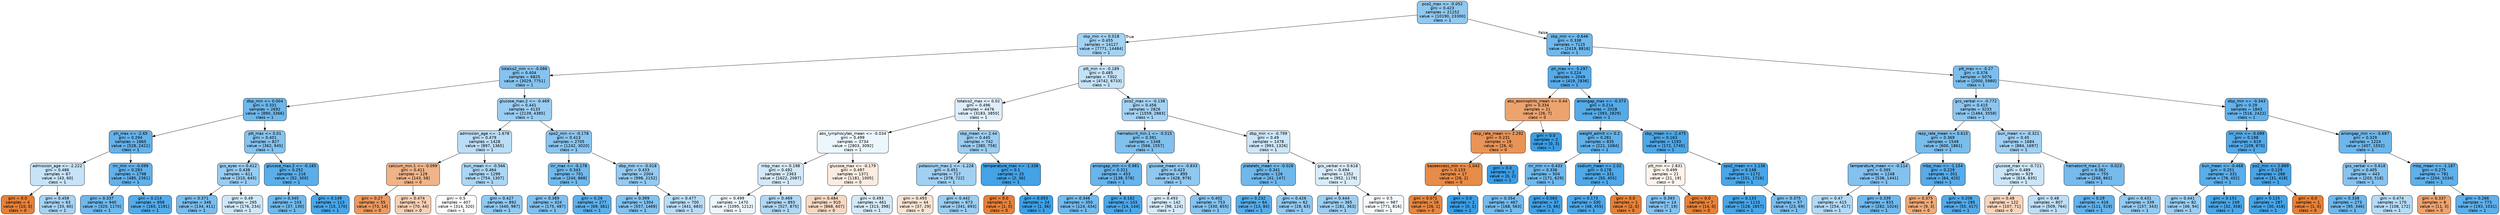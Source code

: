 digraph Tree {
node [shape=box, style="filled, rounded", color="black", fontname="helvetica"] ;
edge [fontname="helvetica"] ;
0 [label="pco2_max <= -0.052\ngini = 0.423\nsamples = 21252\nvalue = [10190, 23300]\nclass = 1", fillcolor="#90c8f0"] ;
1 [label="sbp_min <= 0.018\ngini = 0.455\nsamples = 14127\nvalue = [7771, 14484]\nclass = 1", fillcolor="#a3d2f3"] ;
0 -> 1 [labeldistance=2.5, labelangle=45, headlabel="True"] ;
2 [label="totalco2_min <= -0.086\ngini = 0.404\nsamples = 6825\nvalue = [3029, 7751]\nclass = 1", fillcolor="#86c3ef"] ;
1 -> 2 ;
3 [label="dbp_min <= 0.004\ngini = 0.331\nsamples = 2692\nvalue = [890, 3366]\nclass = 1", fillcolor="#6db7ec"] ;
2 -> 3 ;
4 [label="ph_max <= -2.65\ngini = 0.294\nsamples = 1865\nvalue = [528, 2421]\nclass = 1", fillcolor="#64b2eb"] ;
3 -> 4 ;
5 [label="admission_age <= -2.222\ngini = 0.486\nsamples = 67\nvalue = [43, 60]\nclass = 1", fillcolor="#c7e3f8"] ;
4 -> 5 ;
6 [label="gini = 0.0\nsamples = 4\nvalue = [10, 0]\nclass = 0", fillcolor="#e58139"] ;
5 -> 6 ;
7 [label="gini = 0.458\nsamples = 63\nvalue = [33, 60]\nclass = 1", fillcolor="#a6d3f3"] ;
5 -> 7 ;
8 [label="inr_min <= -0.099\ngini = 0.283\nsamples = 1798\nvalue = [485, 2361]\nclass = 1", fillcolor="#62b1ea"] ;
4 -> 8 ;
9 [label="gini = 0.337\nsamples = 940\nvalue = [320, 1170]\nclass = 1", fillcolor="#6fb8ec"] ;
8 -> 9 ;
10 [label="gini = 0.214\nsamples = 858\nvalue = [165, 1191]\nclass = 1", fillcolor="#54abe9"] ;
8 -> 10 ;
11 [label="ptt_max <= 0.01\ngini = 0.401\nsamples = 827\nvalue = [362, 945]\nclass = 1", fillcolor="#85c3ef"] ;
3 -> 11 ;
12 [label="gcs_eyes <= 0.412\ngini = 0.438\nsamples = 611\nvalue = [310, 645]\nclass = 1", fillcolor="#98ccf1"] ;
11 -> 12 ;
13 [label="gini = 0.371\nsamples = 346\nvalue = [134, 411]\nclass = 1", fillcolor="#7abded"] ;
12 -> 13 ;
14 [label="gini = 0.49\nsamples = 265\nvalue = [176, 234]\nclass = 1", fillcolor="#cee7f9"] ;
12 -> 14 ;
15 [label="glucose_max.2 <= -0.185\ngini = 0.252\nsamples = 216\nvalue = [52, 300]\nclass = 1", fillcolor="#5baeea"] ;
11 -> 15 ;
16 [label="gini = 0.345\nsamples = 103\nvalue = [37, 130]\nclass = 1", fillcolor="#71b9ec"] ;
15 -> 16 ;
17 [label="gini = 0.149\nsamples = 113\nvalue = [15, 170]\nclass = 1", fillcolor="#4aa6e7"] ;
15 -> 17 ;
18 [label="glucose_max.2 <= -0.469\ngini = 0.441\nsamples = 4133\nvalue = [2139, 4385]\nclass = 1", fillcolor="#9acdf2"] ;
2 -> 18 ;
19 [label="admission_age <= -1.678\ngini = 0.479\nsamples = 1428\nvalue = [897, 1365]\nclass = 1", fillcolor="#bbddf6"] ;
18 -> 19 ;
20 [label="calcium_min.1 <= -0.099\ngini = 0.411\nsamples = 129\nvalue = [143, 58]\nclass = 0", fillcolor="#f0b489"] ;
19 -> 20 ;
21 [label="gini = 0.27\nsamples = 55\nvalue = [73, 14]\nclass = 0", fillcolor="#ea995f"] ;
20 -> 21 ;
22 [label="gini = 0.474\nsamples = 74\nvalue = [70, 44]\nclass = 0", fillcolor="#f5d0b5"] ;
20 -> 22 ;
23 [label="bun_mean <= -0.566\ngini = 0.464\nsamples = 1299\nvalue = [754, 1307]\nclass = 1", fillcolor="#abd6f4"] ;
19 -> 23 ;
24 [label="gini = 0.5\nsamples = 407\nvalue = [314, 320]\nclass = 1", fillcolor="#fbfdff"] ;
23 -> 24 ;
25 [label="gini = 0.427\nsamples = 892\nvalue = [440, 987]\nclass = 1", fillcolor="#91c9f1"] ;
23 -> 25 ;
26 [label="spo2_min <= -0.178\ngini = 0.413\nsamples = 2705\nvalue = [1242, 3020]\nclass = 1", fillcolor="#8ac5f0"] ;
18 -> 26 ;
27 [label="inr_max <= -0.178\ngini = 0.343\nsamples = 701\nvalue = [244, 868]\nclass = 1", fillcolor="#71b9ec"] ;
26 -> 27 ;
28 [label="gini = 0.389\nsamples = 424\nvalue = [175, 487]\nclass = 1", fillcolor="#80c0ee"] ;
27 -> 28 ;
29 [label="gini = 0.26\nsamples = 277\nvalue = [69, 381]\nclass = 1", fillcolor="#5dafea"] ;
27 -> 29 ;
30 [label="dbp_min <= -0.018\ngini = 0.433\nsamples = 2004\nvalue = [998, 2152]\nclass = 1", fillcolor="#95caf1"] ;
26 -> 30 ;
31 [label="gini = 0.399\nsamples = 1304\nvalue = [557, 1469]\nclass = 1", fillcolor="#84c2ef"] ;
30 -> 31 ;
32 [label="gini = 0.477\nsamples = 700\nvalue = [441, 683]\nclass = 1", fillcolor="#b9dcf6"] ;
30 -> 32 ;
33 [label="ptt_min <= -0.189\ngini = 0.485\nsamples = 7302\nvalue = [4742, 6733]\nclass = 1", fillcolor="#c4e2f7"] ;
1 -> 33 ;
34 [label="totalco2_max <= 0.02\ngini = 0.496\nsamples = 4476\nvalue = [3183, 3850]\nclass = 1", fillcolor="#ddeefa"] ;
33 -> 34 ;
35 [label="abs_lymphocytes_mean <= -0.034\ngini = 0.499\nsamples = 3734\nvalue = [2803, 3092]\nclass = 1", fillcolor="#ecf6fd"] ;
34 -> 35 ;
36 [label="mbp_max <= 0.198\ngini = 0.492\nsamples = 2363\nvalue = [1622, 2087]\nclass = 1", fillcolor="#d3e9f9"] ;
35 -> 36 ;
37 [label="gini = 0.499\nsamples = 1470\nvalue = [1095, 1212]\nclass = 1", fillcolor="#ecf6fc"] ;
36 -> 37 ;
38 [label="gini = 0.469\nsamples = 893\nvalue = [527, 875]\nclass = 1", fillcolor="#b0d8f5"] ;
36 -> 38 ;
39 [label="glucose_max <= -0.179\ngini = 0.497\nsamples = 1371\nvalue = [1181, 1005]\nclass = 0", fillcolor="#fbece1"] ;
35 -> 39 ;
40 [label="gini = 0.484\nsamples = 910\nvalue = [868, 607]\nclass = 0", fillcolor="#f7d9c3"] ;
39 -> 40 ;
41 [label="gini = 0.493\nsamples = 461\nvalue = [313, 398]\nclass = 1", fillcolor="#d5eaf9"] ;
39 -> 41 ;
42 [label="sbp_mean <= 2.44\ngini = 0.445\nsamples = 742\nvalue = [380, 758]\nclass = 1", fillcolor="#9ccef2"] ;
34 -> 42 ;
43 [label="potassium_max.1 <= -1.228\ngini = 0.451\nsamples = 717\nvalue = [378, 722]\nclass = 1", fillcolor="#a1d0f3"] ;
42 -> 43 ;
44 [label="gini = 0.493\nsamples = 44\nvalue = [37, 29]\nclass = 0", fillcolor="#f9e4d4"] ;
43 -> 44 ;
45 [label="gini = 0.442\nsamples = 673\nvalue = [341, 693]\nclass = 1", fillcolor="#9acdf2"] ;
43 -> 45 ;
46 [label="temperature_max <= -1.338\ngini = 0.1\nsamples = 25\nvalue = [2, 36]\nclass = 1", fillcolor="#44a2e6"] ;
42 -> 46 ;
47 [label="gini = 0.0\nsamples = 1\nvalue = [1, 0]\nclass = 0", fillcolor="#e58139"] ;
46 -> 47 ;
48 [label="gini = 0.053\nsamples = 24\nvalue = [1, 36]\nclass = 1", fillcolor="#3ea0e6"] ;
46 -> 48 ;
49 [label="pco2_max <= -0.138\ngini = 0.456\nsamples = 2826\nvalue = [1559, 2883]\nclass = 1", fillcolor="#a4d2f3"] ;
33 -> 49 ;
50 [label="hematocrit_min.1 <= -0.515\ngini = 0.391\nsamples = 1348\nvalue = [566, 1557]\nclass = 1", fillcolor="#81c1ee"] ;
49 -> 50 ;
51 [label="aniongap_min <= 0.981\ngini = 0.311\nsamples = 453\nvalue = [138, 578]\nclass = 1", fillcolor="#68b4eb"] ;
50 -> 51 ;
52 [label="gini = 0.346\nsamples = 350\nvalue = [124, 434]\nclass = 1", fillcolor="#72b9ec"] ;
51 -> 52 ;
53 [label="gini = 0.162\nsamples = 103\nvalue = [14, 144]\nclass = 1", fillcolor="#4ca7e8"] ;
51 -> 53 ;
54 [label="glucose_mean <= -0.833\ngini = 0.423\nsamples = 895\nvalue = [428, 979]\nclass = 1", fillcolor="#90c8f0"] ;
50 -> 54 ;
55 [label="gini = 0.493\nsamples = 142\nvalue = [98, 124]\nclass = 1", fillcolor="#d5eafa"] ;
54 -> 55 ;
56 [label="gini = 0.402\nsamples = 753\nvalue = [330, 855]\nclass = 1", fillcolor="#85c3ef"] ;
54 -> 56 ;
57 [label="dbp_min <= -0.799\ngini = 0.49\nsamples = 1478\nvalue = [993, 1326]\nclass = 1", fillcolor="#cde6f8"] ;
49 -> 57 ;
58 [label="platelets_mean <= -0.028\ngini = 0.341\nsamples = 126\nvalue = [41, 147]\nclass = 1", fillcolor="#70b8ec"] ;
57 -> 58 ;
59 [label="gini = 0.232\nsamples = 64\nvalue = [13, 84]\nclass = 1", fillcolor="#58ace9"] ;
58 -> 59 ;
60 [label="gini = 0.426\nsamples = 62\nvalue = [28, 63]\nclass = 1", fillcolor="#91c9f1"] ;
58 -> 60 ;
61 [label="gcs_verbal <= 0.618\ngini = 0.494\nsamples = 1352\nvalue = [952, 1179]\nclass = 1", fillcolor="#d9ecfa"] ;
57 -> 61 ;
62 [label="gini = 0.444\nsamples = 365\nvalue = [181, 363]\nclass = 1", fillcolor="#9ccef2"] ;
61 -> 62 ;
63 [label="gini = 0.5\nsamples = 987\nvalue = [771, 816]\nclass = 1", fillcolor="#f4fafe"] ;
61 -> 63 ;
64 [label="sbp_min <= -0.646\ngini = 0.338\nsamples = 7125\nvalue = [2419, 8816]\nclass = 1", fillcolor="#6fb8ec"] ;
0 -> 64 [labeldistance=2.5, labelangle=-45, headlabel="False"] ;
65 [label="ph_max <= -5.297\ngini = 0.224\nsamples = 2049\nvalue = [419, 2836]\nclass = 1", fillcolor="#56abe9"] ;
64 -> 65 ;
66 [label="abs_eosinophils_mean <= 0.44\ngini = 0.334\nsamples = 21\nvalue = [26, 7]\nclass = 0", fillcolor="#eca36e"] ;
65 -> 66 ;
67 [label="resp_rate_mean <= 2.292\ngini = 0.231\nsamples = 19\nvalue = [26, 4]\nclass = 0", fillcolor="#e99457"] ;
66 -> 67 ;
68 [label="baseexcess_min <= -1.042\ngini = 0.133\nsamples = 17\nvalue = [26, 2]\nclass = 0", fillcolor="#e78b48"] ;
67 -> 68 ;
69 [label="gini = 0.071\nsamples = 16\nvalue = [26, 1]\nclass = 0", fillcolor="#e68641"] ;
68 -> 69 ;
70 [label="gini = 0.0\nsamples = 1\nvalue = [0, 1]\nclass = 1", fillcolor="#399de5"] ;
68 -> 70 ;
71 [label="gini = 0.0\nsamples = 2\nvalue = [0, 2]\nclass = 1", fillcolor="#399de5"] ;
67 -> 71 ;
72 [label="gini = 0.0\nsamples = 2\nvalue = [0, 3]\nclass = 1", fillcolor="#399de5"] ;
66 -> 72 ;
73 [label="aniongap_max <= -0.373\ngini = 0.214\nsamples = 2028\nvalue = [393, 2829]\nclass = 1", fillcolor="#55abe9"] ;
65 -> 73 ;
74 [label="weight_admit <= 0.2\ngini = 0.281\nsamples = 835\nvalue = [221, 1084]\nclass = 1", fillcolor="#61b1ea"] ;
73 -> 74 ;
75 [label="inr_min <= 0.433\ngini = 0.336\nsamples = 504\nvalue = [171, 629]\nclass = 1", fillcolor="#6fb8ec"] ;
74 -> 75 ;
76 [label="gini = 0.354\nsamples = 467\nvalue = [168, 563]\nclass = 1", fillcolor="#74baed"] ;
75 -> 76 ;
77 [label="gini = 0.083\nsamples = 37\nvalue = [3, 66]\nclass = 1", fillcolor="#42a1e6"] ;
75 -> 77 ;
78 [label="sodium_mean <= 2.02\ngini = 0.178\nsamples = 331\nvalue = [50, 455]\nclass = 1", fillcolor="#4fa8e8"] ;
74 -> 78 ;
79 [label="gini = 0.173\nsamples = 330\nvalue = [48, 455]\nclass = 1", fillcolor="#4ea7e8"] ;
78 -> 79 ;
80 [label="gini = 0.0\nsamples = 1\nvalue = [2, 0]\nclass = 0", fillcolor="#e58139"] ;
78 -> 80 ;
81 [label="sbp_mean <= -2.475\ngini = 0.163\nsamples = 1193\nvalue = [172, 1745]\nclass = 1", fillcolor="#4da7e8"] ;
73 -> 81 ;
82 [label="ptt_min <= 2.831\ngini = 0.499\nsamples = 21\nvalue = [21, 19]\nclass = 0", fillcolor="#fdf3ec"] ;
81 -> 82 ;
83 [label="gini = 0.393\nsamples = 14\nvalue = [7, 19]\nclass = 1", fillcolor="#82c1ef"] ;
82 -> 83 ;
84 [label="gini = 0.0\nsamples = 7\nvalue = [14, 0]\nclass = 0", fillcolor="#e58139"] ;
82 -> 84 ;
85 [label="spo2_mean <= 1.136\ngini = 0.148\nsamples = 1172\nvalue = [151, 1726]\nclass = 1", fillcolor="#4aa6e7"] ;
81 -> 85 ;
86 [label="gini = 0.133\nsamples = 1115\nvalue = [128, 1657]\nclass = 1", fillcolor="#48a5e7"] ;
85 -> 86 ;
87 [label="gini = 0.375\nsamples = 57\nvalue = [23, 69]\nclass = 1", fillcolor="#7bbeee"] ;
85 -> 87 ;
88 [label="ptt_max <= -0.27\ngini = 0.376\nsamples = 5076\nvalue = [2000, 5980]\nclass = 1", fillcolor="#7bbeee"] ;
64 -> 88 ;
89 [label="gcs_verbal <= -0.772\ngini = 0.415\nsamples = 3233\nvalue = [1484, 3558]\nclass = 1", fillcolor="#8cc6f0"] ;
88 -> 89 ;
90 [label="resp_rate_mean <= 0.615\ngini = 0.369\nsamples = 1549\nvalue = [600, 1861]\nclass = 1", fillcolor="#79bded"] ;
89 -> 90 ;
91 [label="temperature_mean <= -0.114\ngini = 0.395\nsamples = 1248\nvalue = [536, 1441]\nclass = 1", fillcolor="#83c1ef"] ;
90 -> 91 ;
92 [label="gini = 0.47\nsamples = 415\nvalue = [254, 417]\nclass = 1", fillcolor="#b2d9f5"] ;
91 -> 92 ;
93 [label="gini = 0.339\nsamples = 833\nvalue = [282, 1024]\nclass = 1", fillcolor="#70b8ec"] ;
91 -> 93 ;
94 [label="mbp_max <= -1.154\ngini = 0.229\nsamples = 301\nvalue = [64, 420]\nclass = 1", fillcolor="#57ace9"] ;
90 -> 94 ;
95 [label="gini = 0.375\nsamples = 6\nvalue = [9, 3]\nclass = 0", fillcolor="#eeab7b"] ;
94 -> 95 ;
96 [label="gini = 0.206\nsamples = 295\nvalue = [55, 417]\nclass = 1", fillcolor="#53aae8"] ;
94 -> 96 ;
97 [label="bun_mean <= -0.321\ngini = 0.45\nsamples = 1684\nvalue = [884, 1697]\nclass = 1", fillcolor="#a0d0f3"] ;
89 -> 97 ;
98 [label="glucose_max <= -0.721\ngini = 0.489\nsamples = 929\nvalue = [616, 835]\nclass = 1", fillcolor="#cbe5f8"] ;
97 -> 98 ;
99 [label="gini = 0.48\nsamples = 122\nvalue = [107, 71]\nclass = 0", fillcolor="#f6d5bc"] ;
98 -> 99 ;
100 [label="gini = 0.48\nsamples = 807\nvalue = [509, 764]\nclass = 1", fillcolor="#bddef6"] ;
98 -> 100 ;
101 [label="hematocrit_max.1 <= -0.023\ngini = 0.362\nsamples = 755\nvalue = [268, 862]\nclass = 1", fillcolor="#77bbed"] ;
97 -> 101 ;
102 [label="gini = 0.29\nsamples = 416\nvalue = [111, 519]\nclass = 1", fillcolor="#63b2eb"] ;
101 -> 102 ;
103 [label="gini = 0.431\nsamples = 339\nvalue = [157, 343]\nclass = 1", fillcolor="#94caf1"] ;
101 -> 103 ;
104 [label="dbp_min <= -0.343\ngini = 0.29\nsamples = 1843\nvalue = [516, 2422]\nclass = 1", fillcolor="#63b2eb"] ;
88 -> 104 ;
105 [label="inr_min <= -0.099\ngini = 0.198\nsamples = 619\nvalue = [109, 870]\nclass = 1", fillcolor="#52a9e8"] ;
104 -> 105 ;
106 [label="bun_mean <= -0.468\ngini = 0.251\nsamples = 331\nvalue = [78, 452]\nclass = 1", fillcolor="#5baee9"] ;
105 -> 106 ;
107 [label="gini = 0.441\nsamples = 82\nvalue = [46, 94]\nclass = 1", fillcolor="#9acdf2"] ;
106 -> 107 ;
108 [label="gini = 0.151\nsamples = 249\nvalue = [32, 358]\nclass = 1", fillcolor="#4ba6e7"] ;
106 -> 108 ;
109 [label="po2_min <= 2.889\ngini = 0.129\nsamples = 288\nvalue = [31, 418]\nclass = 1", fillcolor="#48a4e7"] ;
105 -> 109 ;
110 [label="gini = 0.125\nsamples = 287\nvalue = [30, 418]\nclass = 1", fillcolor="#47a4e7"] ;
109 -> 110 ;
111 [label="gini = 0.0\nsamples = 1\nvalue = [1, 0]\nclass = 0", fillcolor="#e58139"] ;
109 -> 111 ;
112 [label="aniongap_min <= -0.687\ngini = 0.329\nsamples = 1224\nvalue = [407, 1552]\nclass = 1", fillcolor="#6db7ec"] ;
104 -> 112 ;
113 [label="gcs_verbal <= 0.618\ngini = 0.405\nsamples = 443\nvalue = [203, 518]\nclass = 1", fillcolor="#87c3ef"] ;
112 -> 113 ;
114 [label="gini = 0.338\nsamples = 273\nvalue = [95, 346]\nclass = 1", fillcolor="#6fb8ec"] ;
113 -> 114 ;
115 [label="gini = 0.474\nsamples = 170\nvalue = [108, 172]\nclass = 1", fillcolor="#b5dbf5"] ;
113 -> 115 ;
116 [label="mbp_mean <= -1.187\ngini = 0.275\nsamples = 781\nvalue = [204, 1034]\nclass = 1", fillcolor="#60b0ea"] ;
112 -> 116 ;
117 [label="gini = 0.337\nsamples = 8\nvalue = [11, 3]\nclass = 0", fillcolor="#eca36f"] ;
116 -> 117 ;
118 [label="gini = 0.266\nsamples = 773\nvalue = [193, 1031]\nclass = 1", fillcolor="#5eafea"] ;
116 -> 118 ;
}